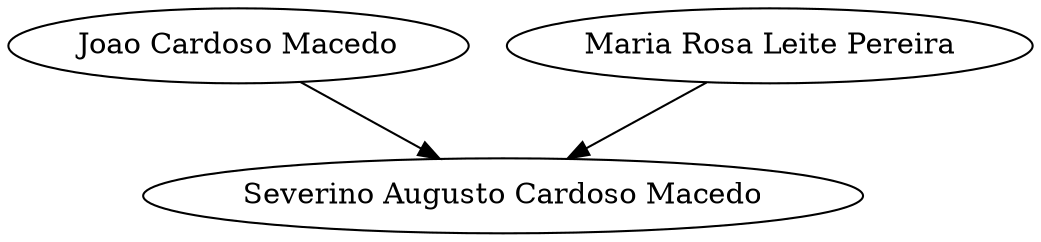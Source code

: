 // Árvore genealógica
digraph {
	1 [label="Severino Augusto Cardoso Macedo"]
	2 [label="Joao Cardoso Macedo"]
	3 [label="Maria Rosa Leite Pereira"]
	2 -> 1
	3 -> 1
}
